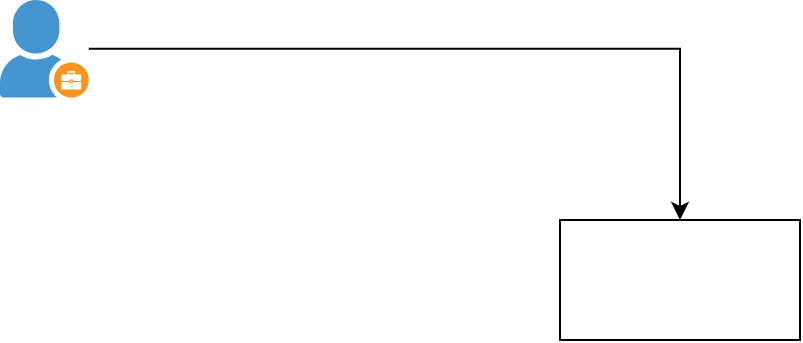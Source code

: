 <mxfile version="16.4.7" type="github"><diagram id="qwBkrwLGmvcNiBW8saGy" name="Page-1"><mxGraphModel dx="1038" dy="547" grid="1" gridSize="10" guides="1" tooltips="1" connect="1" arrows="1" fold="1" page="1" pageScale="1" pageWidth="850" pageHeight="1100" math="0" shadow="0"><root><mxCell id="0"/><mxCell id="1" parent="0"/><mxCell id="6KOCj_IpCMfz9GRXd0_h-2" value="" style="rounded=0;whiteSpace=wrap;html=1;" vertex="1" parent="1"><mxGeometry x="300" y="240" width="120" height="60" as="geometry"/></mxCell><mxCell id="6KOCj_IpCMfz9GRXd0_h-5" style="edgeStyle=orthogonalEdgeStyle;rounded=0;orthogonalLoop=1;jettySize=auto;html=1;entryX=0.5;entryY=0;entryDx=0;entryDy=0;" edge="1" parent="1" source="6KOCj_IpCMfz9GRXd0_h-4" target="6KOCj_IpCMfz9GRXd0_h-2"><mxGeometry relative="1" as="geometry"/></mxCell><mxCell id="6KOCj_IpCMfz9GRXd0_h-4" value="" style="shadow=0;dashed=0;html=1;strokeColor=none;fillColor=#4495D1;labelPosition=center;verticalLabelPosition=bottom;verticalAlign=top;align=center;outlineConnect=0;shape=mxgraph.veeam.company_owner;" vertex="1" parent="1"><mxGeometry x="20" y="130" width="44.4" height="48.8" as="geometry"/></mxCell></root></mxGraphModel></diagram></mxfile>
